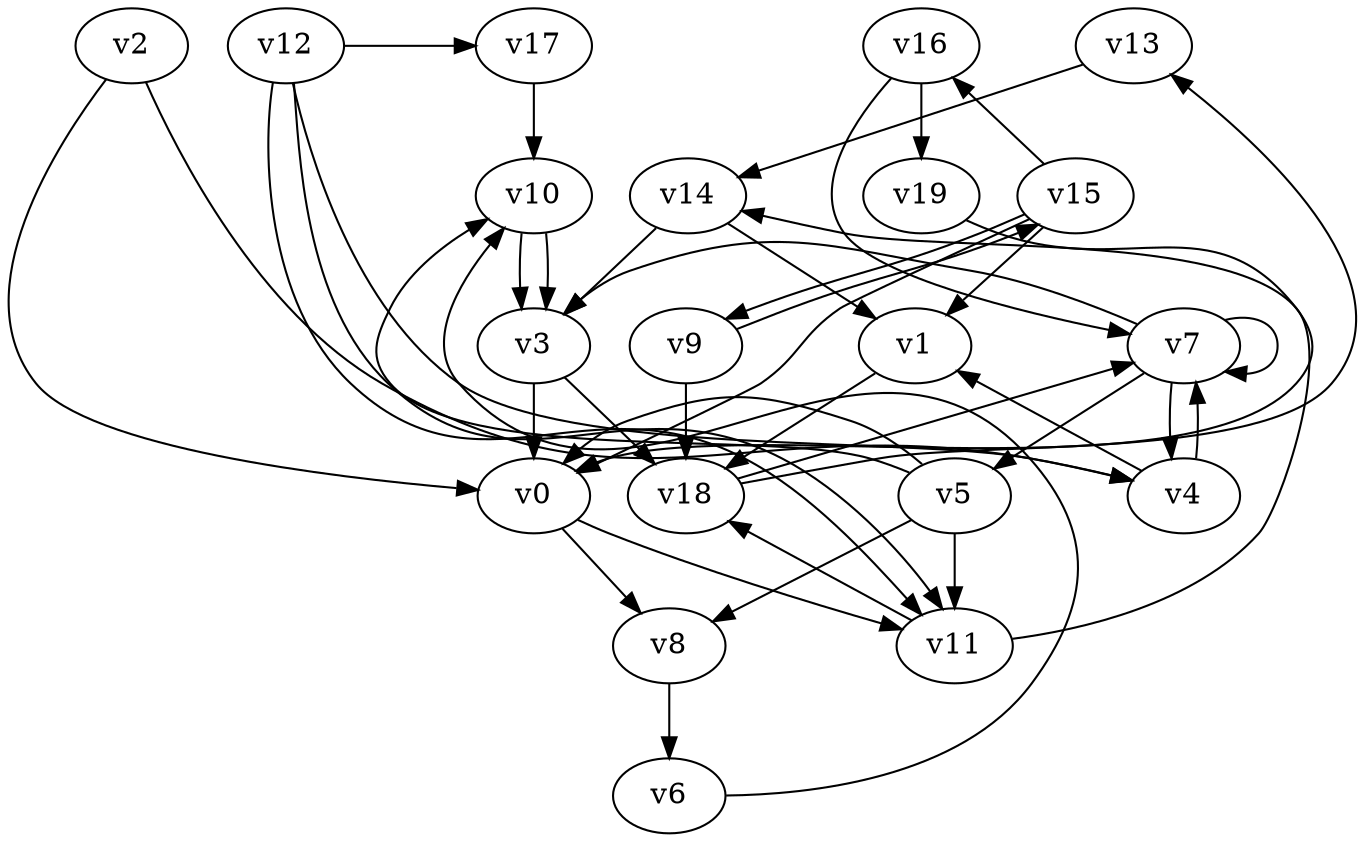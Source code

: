 // Benchmark game 25 - 20 vertices
digraph G {
    v0 [name="v0", player=0];
    v1 [name="v1", player=0];
    v2 [name="v2", player=0];
    v3 [name="v3", player=1];
    v4 [name="v4", player=0];
    v5 [name="v5", player=0];
    v6 [name="v6", player=1];
    v7 [name="v7", player=0, target=1];
    v8 [name="v8", player=1];
    v9 [name="v9", player=0];
    v10 [name="v10", player=1];
    v11 [name="v11", player=1];
    v12 [name="v12", player=0];
    v13 [name="v13", player=0];
    v14 [name="v14", player=0];
    v15 [name="v15", player=1];
    v16 [name="v16", player=1, target=1];
    v17 [name="v17", player=0];
    v18 [name="v18", player=0];
    v19 [name="v19", player=1];

    v0 -> v11 [constraint="time == 2"];
    v1 -> v18;
    v2 -> v4 [constraint="time % 5 == 0"];
    v3 -> v18 [constraint="time % 5 == 1"];
    v4 -> v7;
    v5 -> v10 [constraint="time <= 17"];
    v6 -> v10 [constraint="time == 8"];
    v7 -> v7;
    v8 -> v6;
    v9 -> v18;
    v10 -> v3;
    v11 -> v14 [constraint="time == 3"];
    v12 -> v17 [constraint="time == 6"];
    v13 -> v14 [constraint="time == 8"];
    v14 -> v3;
    v15 -> v9 [constraint="time >= 12"];
    v16 -> v19;
    v17 -> v10;
    v18 -> v7 [constraint="(time % 2 == 1) || (time % 4 == 0)"];
    v19 -> v0 [constraint="(time >= 9) && (time <= 23)"];
    v7 -> v3 [constraint="time == 4"];
    v3 -> v0;
    v7 -> v4;
    v12 -> v11 [constraint="time % 2 == 1"];
    v2 -> v0 [constraint="(time % 4 == 1) || (time % 3 == 0)"];
    v10 -> v3;
    v14 -> v1;
    v18 -> v13 [constraint="time >= 7"];
    v15 -> v0 [constraint="time == 13"];
    v5 -> v11;
    v5 -> v8;
    v4 -> v1 [constraint="time % 6 == 1"];
    v9 -> v15 [constraint="time == 17"];
    v15 -> v1;
    v12 -> v4 [constraint="time == 20"];
    v16 -> v7 [constraint="time % 6 == 0"];
    v12 -> v11 [constraint="time == 15"];
    v11 -> v18 [constraint="time % 5 == 2"];
    v5 -> v0 [constraint="time == 7"];
    v0 -> v8;
    v15 -> v16 [constraint="time == 18"];
    v7 -> v5;
}
